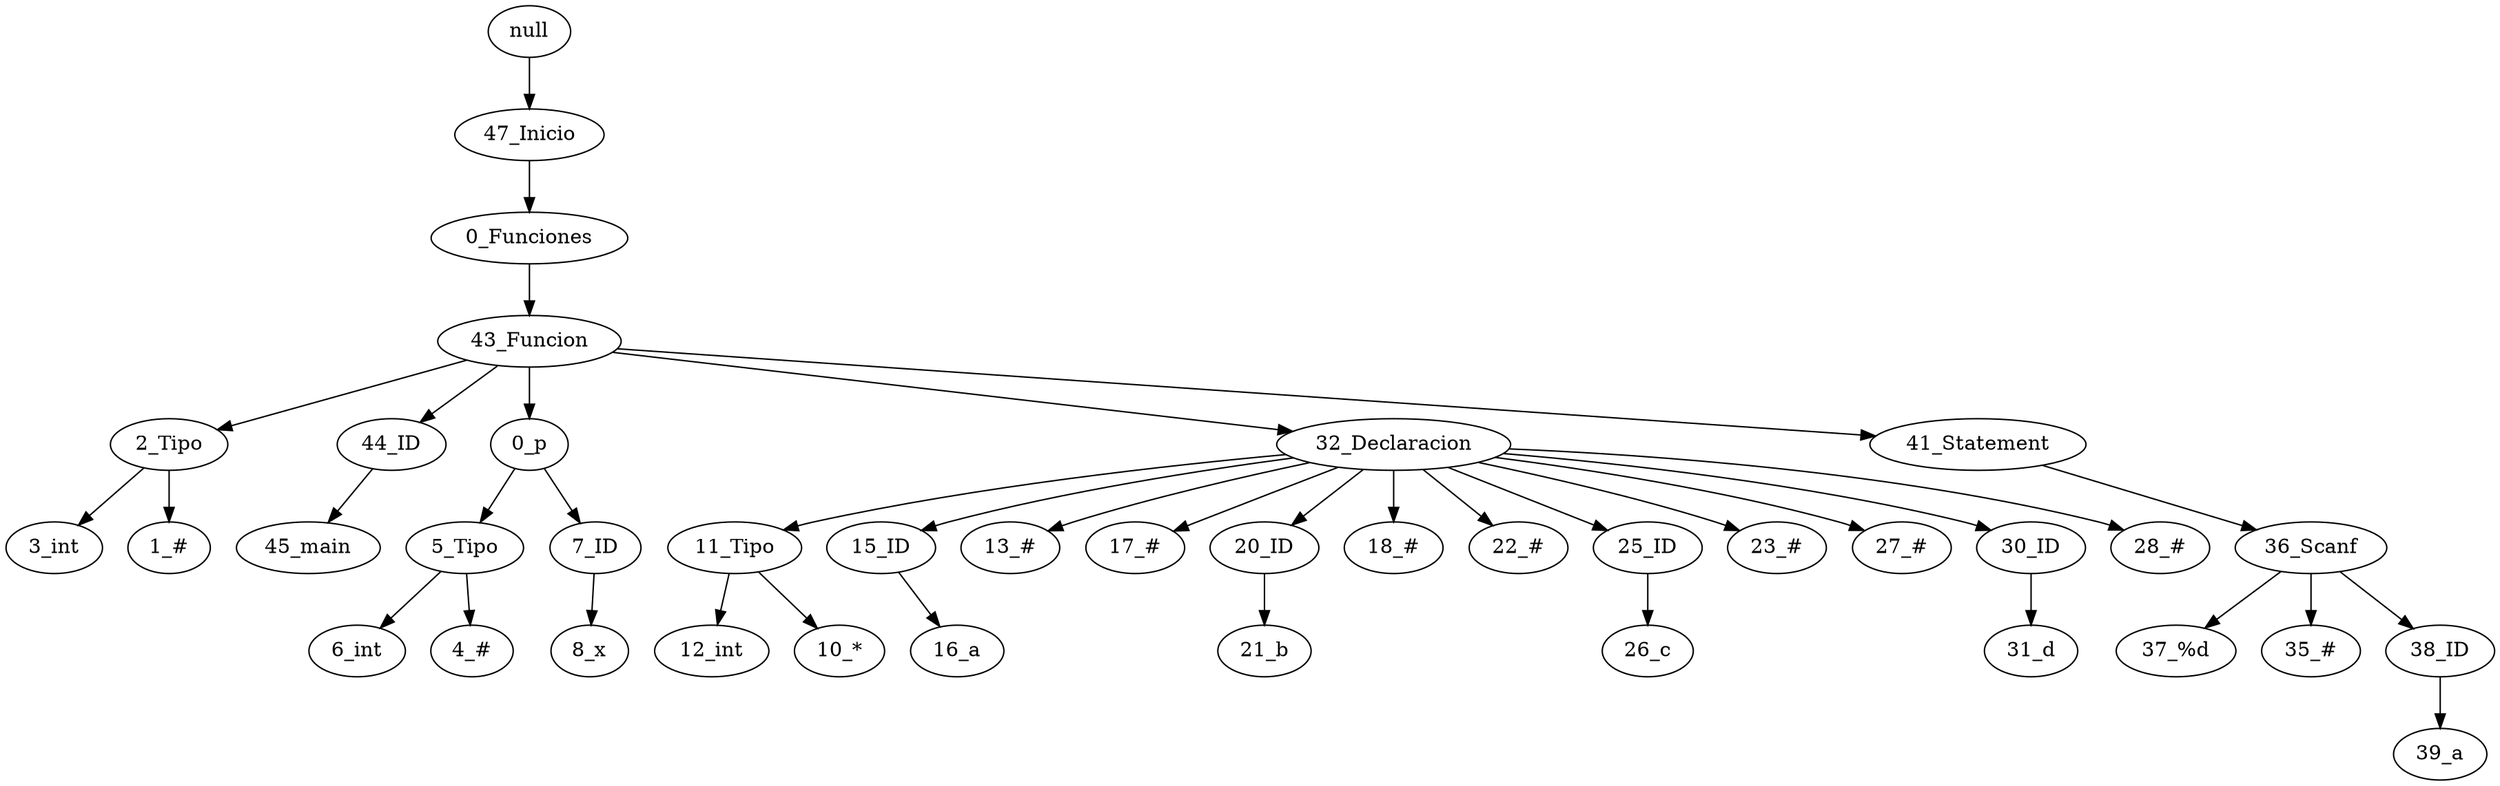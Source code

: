 digraph {
"null" -> "47_Inicio";
"47_Inicio" -> "0_Funciones";
"0_Funciones" -> "43_Funcion";
"43_Funcion" -> "2_Tipo";
"2_Tipo" -> "3_int";
"2_Tipo" -> "1_#";
"43_Funcion" -> "44_ID";
"44_ID" -> "45_main";
"43_Funcion" -> "0_p";
"0_p" -> "5_Tipo";
"5_Tipo" -> "6_int";
"5_Tipo" -> "4_#";
"0_p" -> "7_ID";
"7_ID" -> "8_x";
"43_Funcion" -> "32_Declaracion";
"32_Declaracion" -> "11_Tipo";
"11_Tipo" -> "12_int";
"11_Tipo" -> "10_*";
"32_Declaracion" -> "15_ID";
"15_ID" -> "16_a";
"32_Declaracion" -> "13_#";
"32_Declaracion" -> "17_#";
"32_Declaracion" -> "20_ID";
"20_ID" -> "21_b";
"32_Declaracion" -> "18_#";
"32_Declaracion" -> "22_#";
"32_Declaracion" -> "25_ID";
"25_ID" -> "26_c";
"32_Declaracion" -> "23_#";
"32_Declaracion" -> "27_#";
"32_Declaracion" -> "30_ID";
"30_ID" -> "31_d";
"32_Declaracion" -> "28_#";
"43_Funcion" -> "41_Statement";
"41_Statement" -> "36_Scanf";
"36_Scanf" -> "37_%d";
"36_Scanf" -> "35_#";
"36_Scanf" -> "38_ID";
"38_ID" -> "39_a";
}